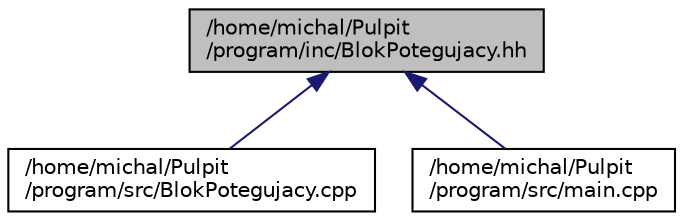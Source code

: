 digraph "/home/michal/Pulpit/program/inc/BlokPotegujacy.hh"
{
  edge [fontname="Helvetica",fontsize="10",labelfontname="Helvetica",labelfontsize="10"];
  node [fontname="Helvetica",fontsize="10",shape=record];
  Node1 [label="/home/michal/Pulpit\l/program/inc/BlokPotegujacy.hh",height=0.2,width=0.4,color="black", fillcolor="grey75", style="filled" fontcolor="black"];
  Node1 -> Node2 [dir="back",color="midnightblue",fontsize="10",style="solid",fontname="Helvetica"];
  Node2 [label="/home/michal/Pulpit\l/program/src/BlokPotegujacy.cpp",height=0.2,width=0.4,color="black", fillcolor="white", style="filled",URL="$_blok_potegujacy_8cpp.html"];
  Node1 -> Node3 [dir="back",color="midnightblue",fontsize="10",style="solid",fontname="Helvetica"];
  Node3 [label="/home/michal/Pulpit\l/program/src/main.cpp",height=0.2,width=0.4,color="black", fillcolor="white", style="filled",URL="$main_8cpp.html"];
}
